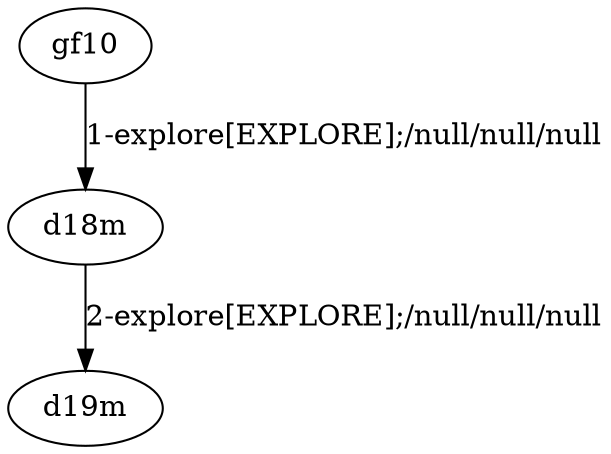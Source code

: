 # Total number of goals covered by this test: 1
# d18m --> d19m

digraph g {
"gf10" -> "d18m" [label = "1-explore[EXPLORE];/null/null/null"];
"d18m" -> "d19m" [label = "2-explore[EXPLORE];/null/null/null"];
}
